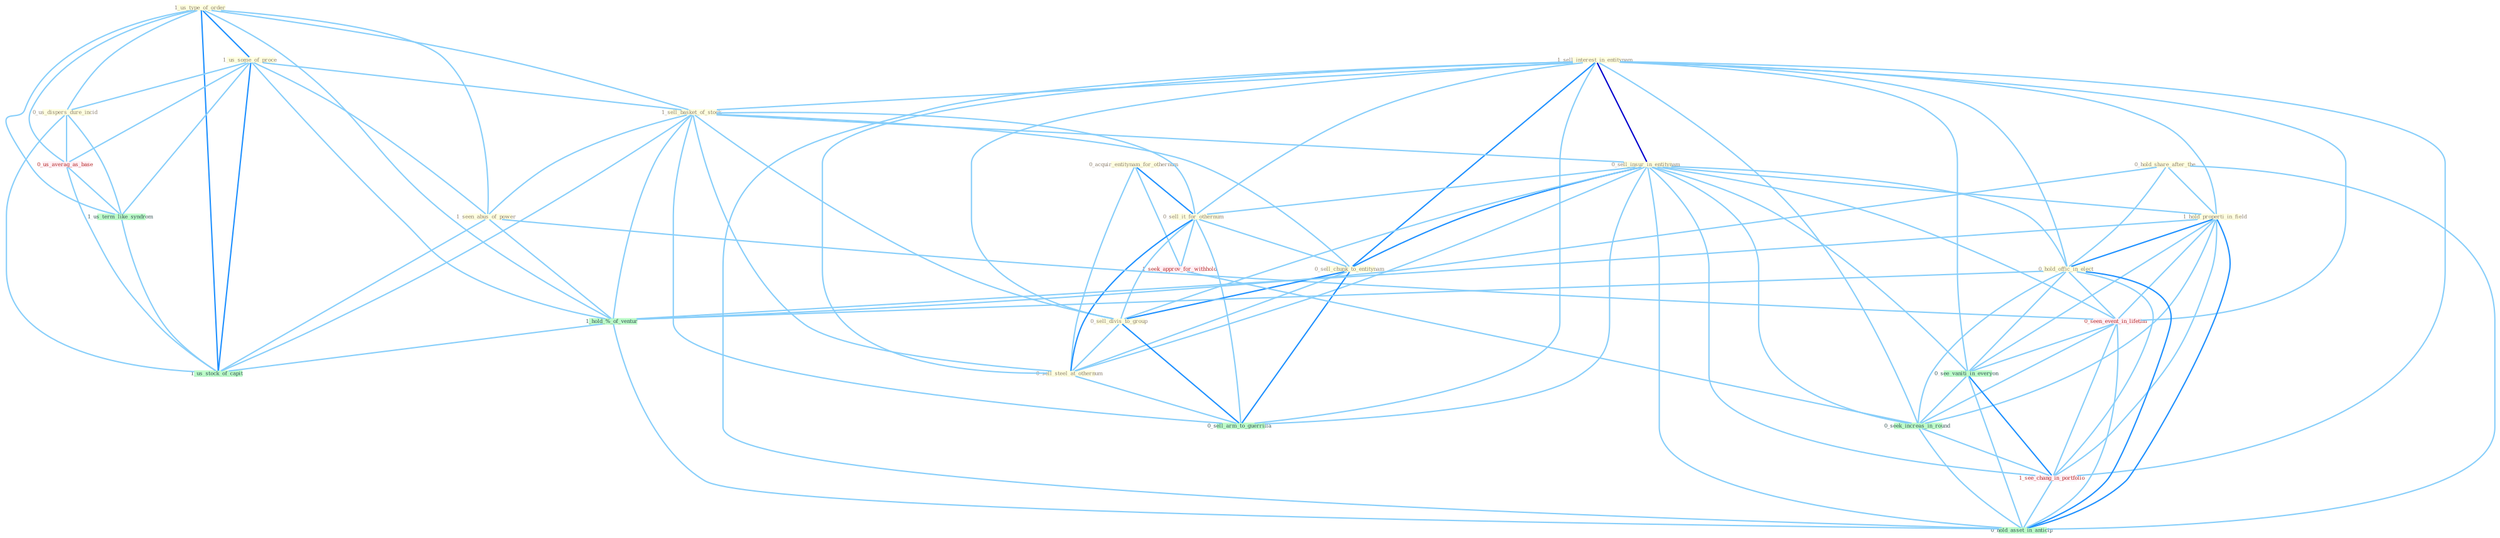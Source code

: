 Graph G{ 
    node
    [shape=polygon,style=filled,width=.5,height=.06,color="#BDFCC9",fixedsize=true,fontsize=4,
    fontcolor="#2f4f4f"];
    {node
    [color="#ffffe0", fontcolor="#8b7d6b"] "1_us_type_of_order " "0_acquir_entitynam_for_othernum " "1_us_some_of_proce " "1_sell_interest_in_entitynam " "1_sell_basket_of_stock " "0_hold_share_after_the " "0_sell_insur_in_entitynam " "0_sell_it_for_othernum " "0_us_dispers_dure_incid " "1_seen_abus_of_power " "0_sell_chunk_to_entitynam " "1_hold_properti_in_field " "0_sell_divis_to_group " "0_sell_steel_at_othernum " "0_hold_offic_in_elect "}
{node [color="#fff0f5", fontcolor="#b22222"] "0_seen_event_in_lifetim " "0_us_averag_as_base " "1_seek_approv_for_withhold " "1_see_chang_in_portfolio "}
edge [color="#B0E2FF"];

	"1_us_type_of_order " -- "1_us_some_of_proce " [w="2", color="#1e90ff" , len=0.8];
	"1_us_type_of_order " -- "1_sell_basket_of_stock " [w="1", color="#87cefa" ];
	"1_us_type_of_order " -- "0_us_dispers_dure_incid " [w="1", color="#87cefa" ];
	"1_us_type_of_order " -- "1_seen_abus_of_power " [w="1", color="#87cefa" ];
	"1_us_type_of_order " -- "0_us_averag_as_base " [w="1", color="#87cefa" ];
	"1_us_type_of_order " -- "1_us_term_like_syndrom " [w="1", color="#87cefa" ];
	"1_us_type_of_order " -- "1_hold_%_of_ventur " [w="1", color="#87cefa" ];
	"1_us_type_of_order " -- "1_us_stock_of_capit " [w="2", color="#1e90ff" , len=0.8];
	"0_acquir_entitynam_for_othernum " -- "0_sell_it_for_othernum " [w="2", color="#1e90ff" , len=0.8];
	"0_acquir_entitynam_for_othernum " -- "0_sell_steel_at_othernum " [w="1", color="#87cefa" ];
	"0_acquir_entitynam_for_othernum " -- "1_seek_approv_for_withhold " [w="1", color="#87cefa" ];
	"1_us_some_of_proce " -- "1_sell_basket_of_stock " [w="1", color="#87cefa" ];
	"1_us_some_of_proce " -- "0_us_dispers_dure_incid " [w="1", color="#87cefa" ];
	"1_us_some_of_proce " -- "1_seen_abus_of_power " [w="1", color="#87cefa" ];
	"1_us_some_of_proce " -- "0_us_averag_as_base " [w="1", color="#87cefa" ];
	"1_us_some_of_proce " -- "1_us_term_like_syndrom " [w="1", color="#87cefa" ];
	"1_us_some_of_proce " -- "1_hold_%_of_ventur " [w="1", color="#87cefa" ];
	"1_us_some_of_proce " -- "1_us_stock_of_capit " [w="2", color="#1e90ff" , len=0.8];
	"1_sell_interest_in_entitynam " -- "1_sell_basket_of_stock " [w="1", color="#87cefa" ];
	"1_sell_interest_in_entitynam " -- "0_sell_insur_in_entitynam " [w="3", color="#0000cd" , len=0.6];
	"1_sell_interest_in_entitynam " -- "0_sell_it_for_othernum " [w="1", color="#87cefa" ];
	"1_sell_interest_in_entitynam " -- "0_sell_chunk_to_entitynam " [w="2", color="#1e90ff" , len=0.8];
	"1_sell_interest_in_entitynam " -- "1_hold_properti_in_field " [w="1", color="#87cefa" ];
	"1_sell_interest_in_entitynam " -- "0_sell_divis_to_group " [w="1", color="#87cefa" ];
	"1_sell_interest_in_entitynam " -- "0_sell_steel_at_othernum " [w="1", color="#87cefa" ];
	"1_sell_interest_in_entitynam " -- "0_hold_offic_in_elect " [w="1", color="#87cefa" ];
	"1_sell_interest_in_entitynam " -- "0_seen_event_in_lifetim " [w="1", color="#87cefa" ];
	"1_sell_interest_in_entitynam " -- "0_see_vaniti_in_everyon " [w="1", color="#87cefa" ];
	"1_sell_interest_in_entitynam " -- "0_sell_arm_to_guerrilla " [w="1", color="#87cefa" ];
	"1_sell_interest_in_entitynam " -- "0_seek_increas_in_round " [w="1", color="#87cefa" ];
	"1_sell_interest_in_entitynam " -- "1_see_chang_in_portfolio " [w="1", color="#87cefa" ];
	"1_sell_interest_in_entitynam " -- "0_hold_asset_in_anticip " [w="1", color="#87cefa" ];
	"1_sell_basket_of_stock " -- "0_sell_insur_in_entitynam " [w="1", color="#87cefa" ];
	"1_sell_basket_of_stock " -- "0_sell_it_for_othernum " [w="1", color="#87cefa" ];
	"1_sell_basket_of_stock " -- "1_seen_abus_of_power " [w="1", color="#87cefa" ];
	"1_sell_basket_of_stock " -- "0_sell_chunk_to_entitynam " [w="1", color="#87cefa" ];
	"1_sell_basket_of_stock " -- "0_sell_divis_to_group " [w="1", color="#87cefa" ];
	"1_sell_basket_of_stock " -- "0_sell_steel_at_othernum " [w="1", color="#87cefa" ];
	"1_sell_basket_of_stock " -- "1_hold_%_of_ventur " [w="1", color="#87cefa" ];
	"1_sell_basket_of_stock " -- "0_sell_arm_to_guerrilla " [w="1", color="#87cefa" ];
	"1_sell_basket_of_stock " -- "1_us_stock_of_capit " [w="1", color="#87cefa" ];
	"0_hold_share_after_the " -- "1_hold_properti_in_field " [w="1", color="#87cefa" ];
	"0_hold_share_after_the " -- "0_hold_offic_in_elect " [w="1", color="#87cefa" ];
	"0_hold_share_after_the " -- "1_hold_%_of_ventur " [w="1", color="#87cefa" ];
	"0_hold_share_after_the " -- "0_hold_asset_in_anticip " [w="1", color="#87cefa" ];
	"0_sell_insur_in_entitynam " -- "0_sell_it_for_othernum " [w="1", color="#87cefa" ];
	"0_sell_insur_in_entitynam " -- "0_sell_chunk_to_entitynam " [w="2", color="#1e90ff" , len=0.8];
	"0_sell_insur_in_entitynam " -- "1_hold_properti_in_field " [w="1", color="#87cefa" ];
	"0_sell_insur_in_entitynam " -- "0_sell_divis_to_group " [w="1", color="#87cefa" ];
	"0_sell_insur_in_entitynam " -- "0_sell_steel_at_othernum " [w="1", color="#87cefa" ];
	"0_sell_insur_in_entitynam " -- "0_hold_offic_in_elect " [w="1", color="#87cefa" ];
	"0_sell_insur_in_entitynam " -- "0_seen_event_in_lifetim " [w="1", color="#87cefa" ];
	"0_sell_insur_in_entitynam " -- "0_see_vaniti_in_everyon " [w="1", color="#87cefa" ];
	"0_sell_insur_in_entitynam " -- "0_sell_arm_to_guerrilla " [w="1", color="#87cefa" ];
	"0_sell_insur_in_entitynam " -- "0_seek_increas_in_round " [w="1", color="#87cefa" ];
	"0_sell_insur_in_entitynam " -- "1_see_chang_in_portfolio " [w="1", color="#87cefa" ];
	"0_sell_insur_in_entitynam " -- "0_hold_asset_in_anticip " [w="1", color="#87cefa" ];
	"0_sell_it_for_othernum " -- "0_sell_chunk_to_entitynam " [w="1", color="#87cefa" ];
	"0_sell_it_for_othernum " -- "0_sell_divis_to_group " [w="1", color="#87cefa" ];
	"0_sell_it_for_othernum " -- "0_sell_steel_at_othernum " [w="2", color="#1e90ff" , len=0.8];
	"0_sell_it_for_othernum " -- "1_seek_approv_for_withhold " [w="1", color="#87cefa" ];
	"0_sell_it_for_othernum " -- "0_sell_arm_to_guerrilla " [w="1", color="#87cefa" ];
	"0_us_dispers_dure_incid " -- "0_us_averag_as_base " [w="1", color="#87cefa" ];
	"0_us_dispers_dure_incid " -- "1_us_term_like_syndrom " [w="1", color="#87cefa" ];
	"0_us_dispers_dure_incid " -- "1_us_stock_of_capit " [w="1", color="#87cefa" ];
	"1_seen_abus_of_power " -- "0_seen_event_in_lifetim " [w="1", color="#87cefa" ];
	"1_seen_abus_of_power " -- "1_hold_%_of_ventur " [w="1", color="#87cefa" ];
	"1_seen_abus_of_power " -- "1_us_stock_of_capit " [w="1", color="#87cefa" ];
	"0_sell_chunk_to_entitynam " -- "0_sell_divis_to_group " [w="2", color="#1e90ff" , len=0.8];
	"0_sell_chunk_to_entitynam " -- "0_sell_steel_at_othernum " [w="1", color="#87cefa" ];
	"0_sell_chunk_to_entitynam " -- "0_sell_arm_to_guerrilla " [w="2", color="#1e90ff" , len=0.8];
	"1_hold_properti_in_field " -- "0_hold_offic_in_elect " [w="2", color="#1e90ff" , len=0.8];
	"1_hold_properti_in_field " -- "0_seen_event_in_lifetim " [w="1", color="#87cefa" ];
	"1_hold_properti_in_field " -- "1_hold_%_of_ventur " [w="1", color="#87cefa" ];
	"1_hold_properti_in_field " -- "0_see_vaniti_in_everyon " [w="1", color="#87cefa" ];
	"1_hold_properti_in_field " -- "0_seek_increas_in_round " [w="1", color="#87cefa" ];
	"1_hold_properti_in_field " -- "1_see_chang_in_portfolio " [w="1", color="#87cefa" ];
	"1_hold_properti_in_field " -- "0_hold_asset_in_anticip " [w="2", color="#1e90ff" , len=0.8];
	"0_sell_divis_to_group " -- "0_sell_steel_at_othernum " [w="1", color="#87cefa" ];
	"0_sell_divis_to_group " -- "0_sell_arm_to_guerrilla " [w="2", color="#1e90ff" , len=0.8];
	"0_sell_steel_at_othernum " -- "0_sell_arm_to_guerrilla " [w="1", color="#87cefa" ];
	"0_hold_offic_in_elect " -- "0_seen_event_in_lifetim " [w="1", color="#87cefa" ];
	"0_hold_offic_in_elect " -- "1_hold_%_of_ventur " [w="1", color="#87cefa" ];
	"0_hold_offic_in_elect " -- "0_see_vaniti_in_everyon " [w="1", color="#87cefa" ];
	"0_hold_offic_in_elect " -- "0_seek_increas_in_round " [w="1", color="#87cefa" ];
	"0_hold_offic_in_elect " -- "1_see_chang_in_portfolio " [w="1", color="#87cefa" ];
	"0_hold_offic_in_elect " -- "0_hold_asset_in_anticip " [w="2", color="#1e90ff" , len=0.8];
	"0_seen_event_in_lifetim " -- "0_see_vaniti_in_everyon " [w="1", color="#87cefa" ];
	"0_seen_event_in_lifetim " -- "0_seek_increas_in_round " [w="1", color="#87cefa" ];
	"0_seen_event_in_lifetim " -- "1_see_chang_in_portfolio " [w="1", color="#87cefa" ];
	"0_seen_event_in_lifetim " -- "0_hold_asset_in_anticip " [w="1", color="#87cefa" ];
	"0_us_averag_as_base " -- "1_us_term_like_syndrom " [w="1", color="#87cefa" ];
	"0_us_averag_as_base " -- "1_us_stock_of_capit " [w="1", color="#87cefa" ];
	"1_us_term_like_syndrom " -- "1_us_stock_of_capit " [w="1", color="#87cefa" ];
	"1_seek_approv_for_withhold " -- "0_seek_increas_in_round " [w="1", color="#87cefa" ];
	"1_hold_%_of_ventur " -- "1_us_stock_of_capit " [w="1", color="#87cefa" ];
	"1_hold_%_of_ventur " -- "0_hold_asset_in_anticip " [w="1", color="#87cefa" ];
	"0_see_vaniti_in_everyon " -- "0_seek_increas_in_round " [w="1", color="#87cefa" ];
	"0_see_vaniti_in_everyon " -- "1_see_chang_in_portfolio " [w="2", color="#1e90ff" , len=0.8];
	"0_see_vaniti_in_everyon " -- "0_hold_asset_in_anticip " [w="1", color="#87cefa" ];
	"0_seek_increas_in_round " -- "1_see_chang_in_portfolio " [w="1", color="#87cefa" ];
	"0_seek_increas_in_round " -- "0_hold_asset_in_anticip " [w="1", color="#87cefa" ];
	"1_see_chang_in_portfolio " -- "0_hold_asset_in_anticip " [w="1", color="#87cefa" ];
}